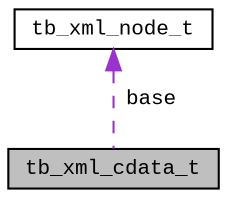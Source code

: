 digraph "tb_xml_cdata_t"
{
  edge [fontname="CourierNew",fontsize="10",labelfontname="CourierNew",labelfontsize="10"];
  node [fontname="CourierNew",fontsize="10",shape=record];
  Node1 [label="tb_xml_cdata_t",height=0.2,width=0.4,color="black", fillcolor="grey75", style="filled" fontcolor="black"];
  Node2 -> Node1 [dir="back",color="darkorchid3",fontsize="10",style="dashed",label=" base" ,fontname="CourierNew"];
  Node2 [label="tb_xml_node_t",height=0.2,width=0.4,color="black", fillcolor="white", style="filled",URL="$d5/d71/structtb__xml__node__t.html",tooltip="the xml node "];
}

